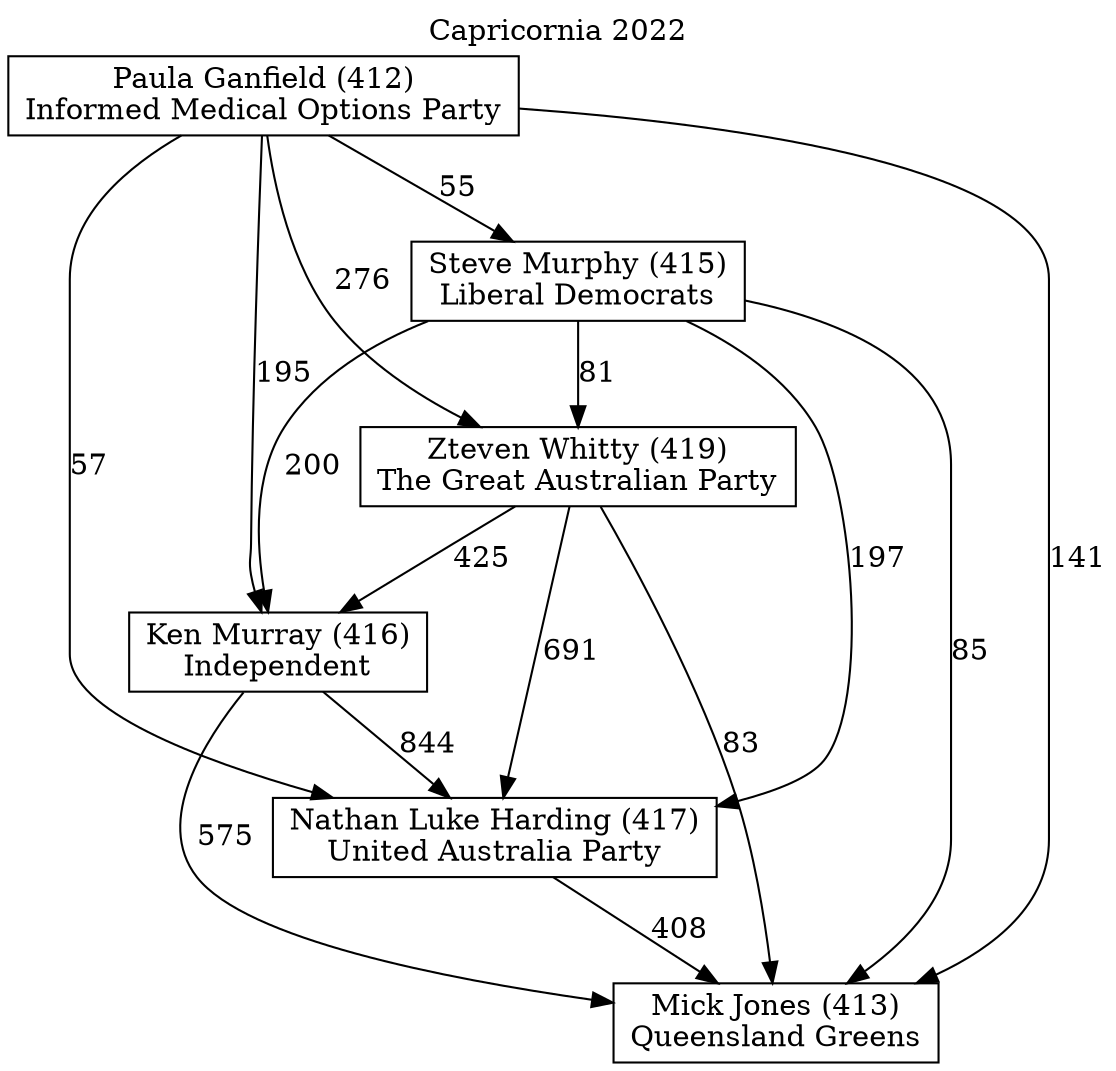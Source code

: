 // House preference flow
digraph "Mick Jones (413)_Capricornia_2022" {
	graph [label="Capricornia 2022" labelloc=t mclimit=10]
	node [shape=box]
	"Mick Jones (413)" [label="Mick Jones (413)
Queensland Greens"]
	"Nathan Luke Harding (417)" [label="Nathan Luke Harding (417)
United Australia Party"]
	"Steve Murphy (415)" [label="Steve Murphy (415)
Liberal Democrats"]
	"Zteven Whitty (419)" [label="Zteven Whitty (419)
The Great Australian Party"]
	"Paula Ganfield (412)" [label="Paula Ganfield (412)
Informed Medical Options Party"]
	"Ken Murray (416)" [label="Ken Murray (416)
Independent"]
	"Paula Ganfield (412)" -> "Mick Jones (413)" [label=141]
	"Steve Murphy (415)" -> "Nathan Luke Harding (417)" [label=197]
	"Zteven Whitty (419)" -> "Ken Murray (416)" [label=425]
	"Paula Ganfield (412)" -> "Steve Murphy (415)" [label=55]
	"Ken Murray (416)" -> "Nathan Luke Harding (417)" [label=844]
	"Ken Murray (416)" -> "Mick Jones (413)" [label=575]
	"Zteven Whitty (419)" -> "Nathan Luke Harding (417)" [label=691]
	"Paula Ganfield (412)" -> "Nathan Luke Harding (417)" [label=57]
	"Steve Murphy (415)" -> "Zteven Whitty (419)" [label=81]
	"Steve Murphy (415)" -> "Ken Murray (416)" [label=200]
	"Steve Murphy (415)" -> "Mick Jones (413)" [label=85]
	"Nathan Luke Harding (417)" -> "Mick Jones (413)" [label=408]
	"Paula Ganfield (412)" -> "Ken Murray (416)" [label=195]
	"Paula Ganfield (412)" -> "Zteven Whitty (419)" [label=276]
	"Zteven Whitty (419)" -> "Mick Jones (413)" [label=83]
}
